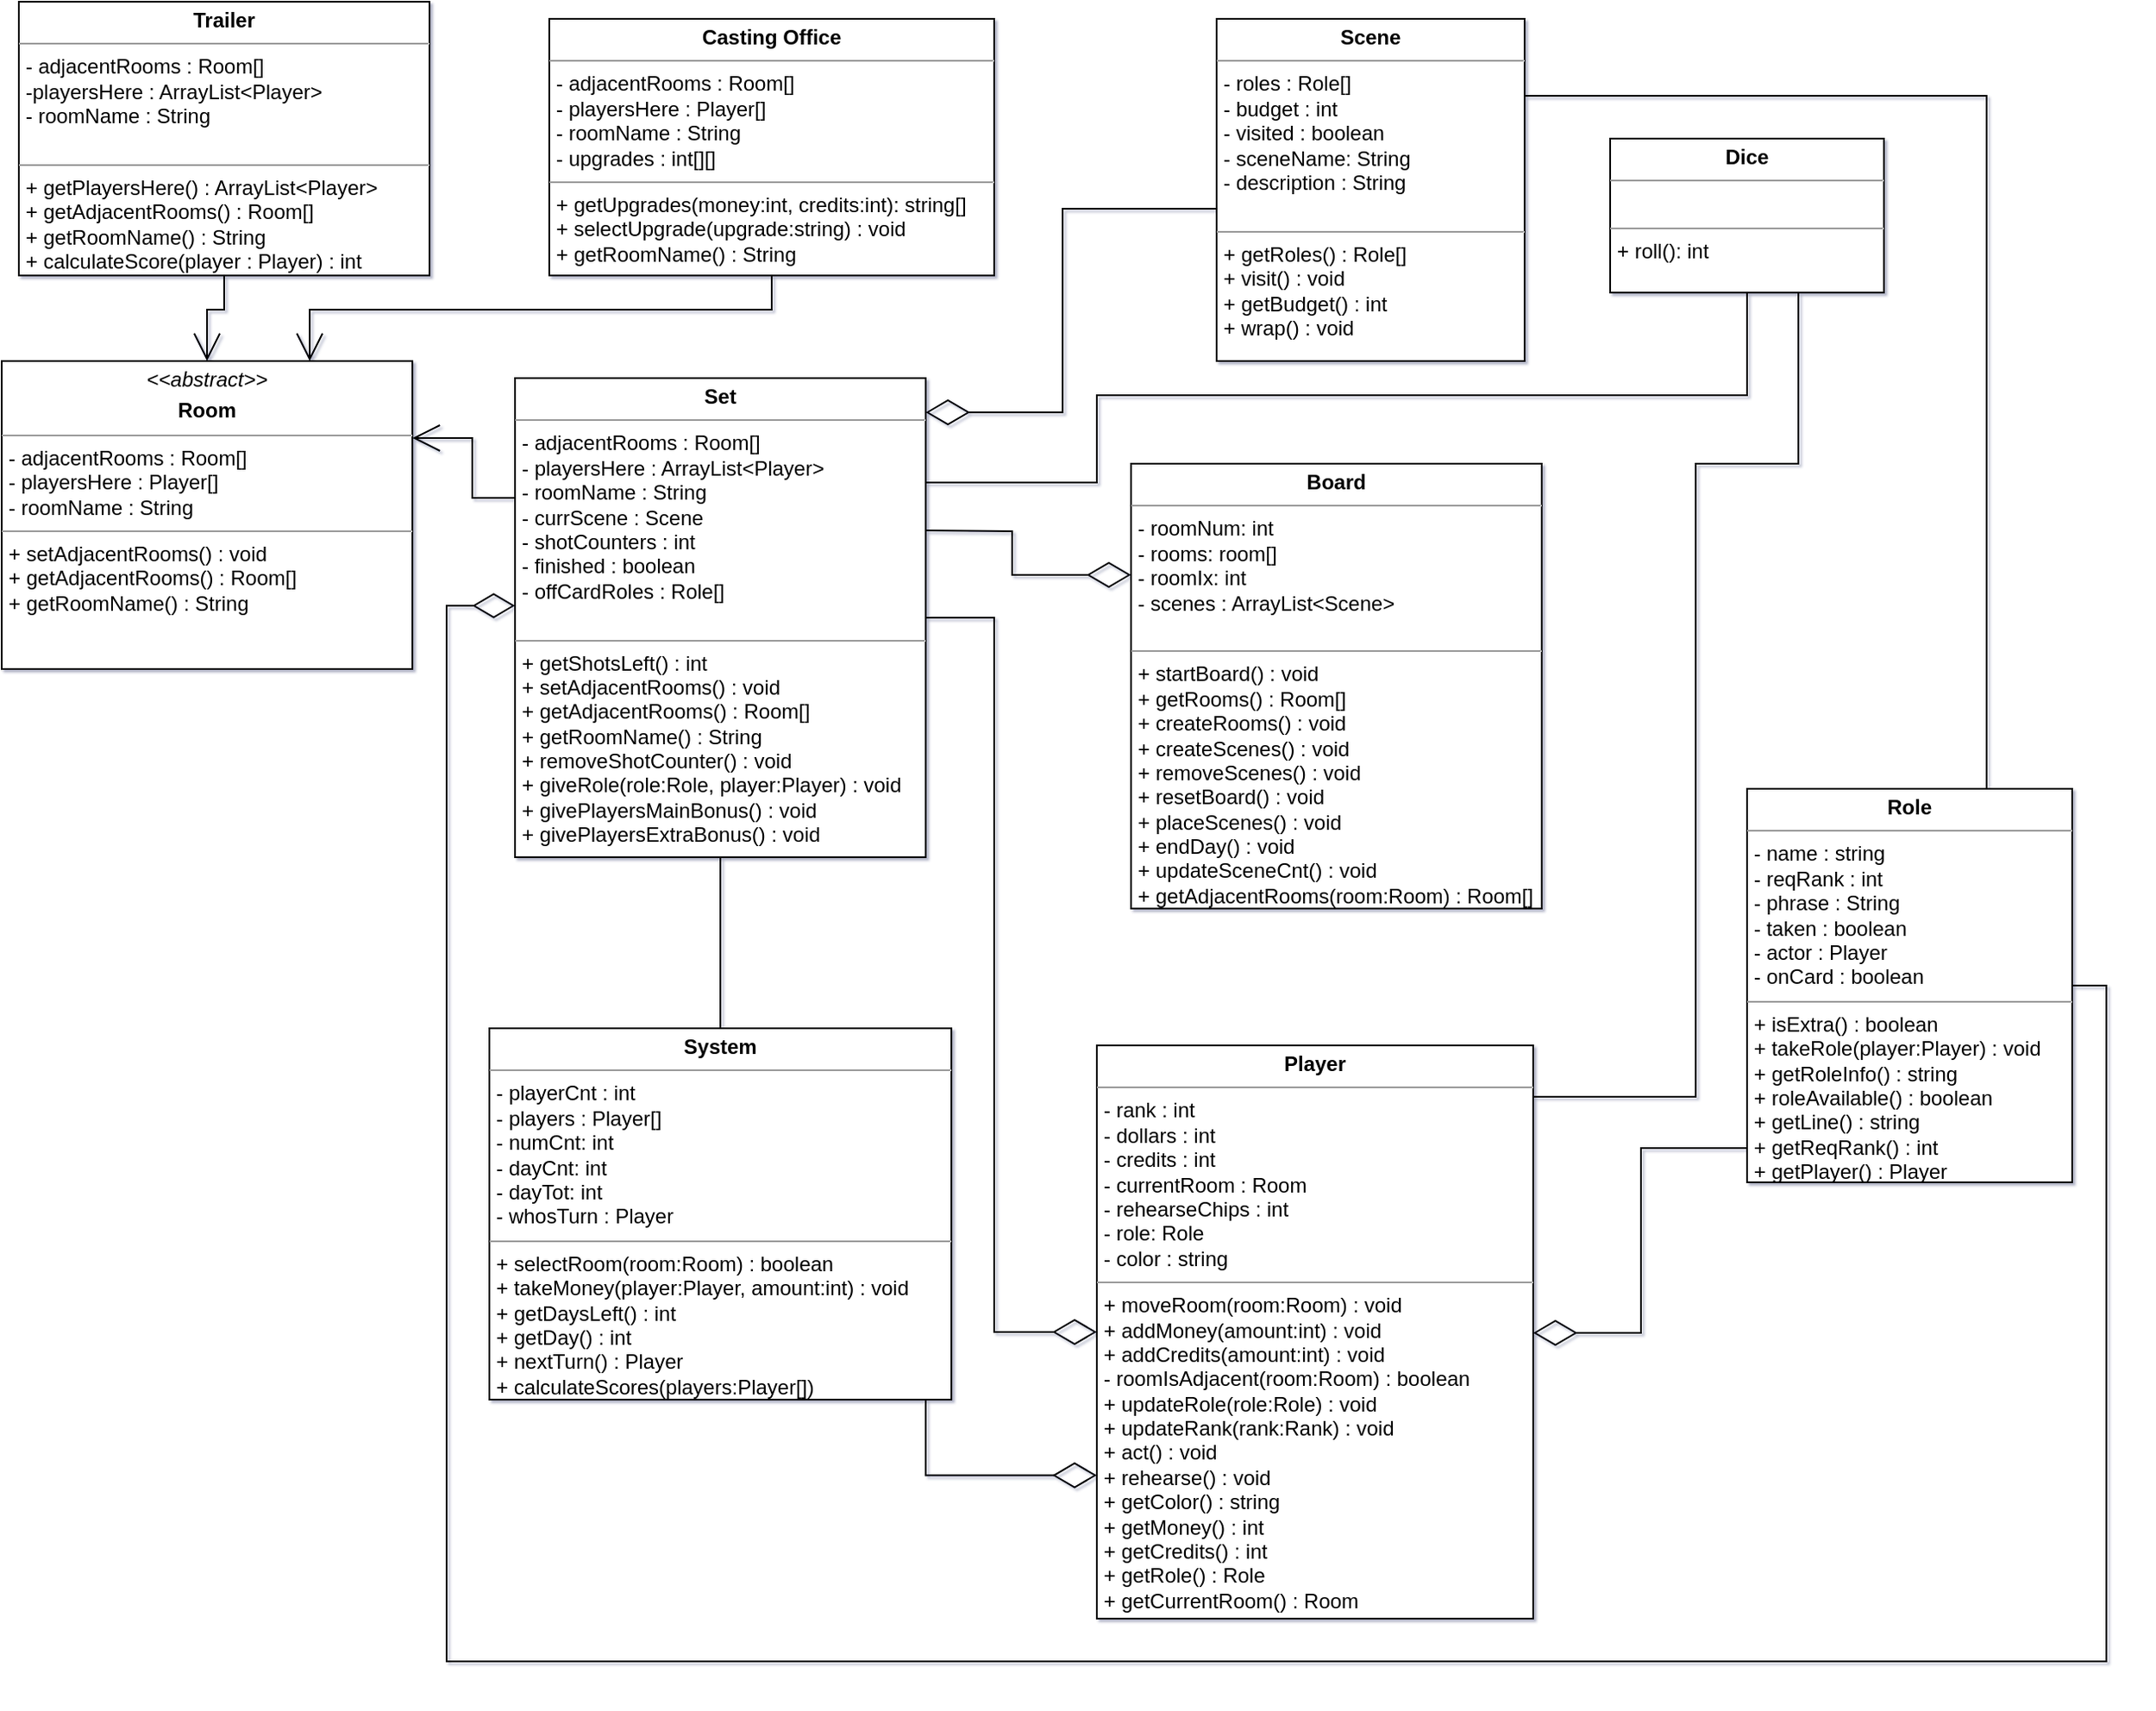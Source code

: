 <mxfile version="10.6.7"><diagram id="fVTvQZVJanAwaT8dFzyd" name="Page-1"><mxGraphModel dx="1899" dy="1118" grid="1" gridSize="10" guides="1" tooltips="1" connect="1" arrows="1" fold="1" page="0" pageScale="1" pageWidth="850" pageHeight="1100" background="none" math="0" shadow="1"><root><mxCell id="0"/><mxCell id="1" parent="0"/><mxCell id="-_RDKnGKgNZBvPyS0_JO-11" style="edgeStyle=orthogonalEdgeStyle;rounded=0;orthogonalLoop=1;jettySize=auto;html=1;exitX=0.5;exitY=1;exitDx=0;exitDy=0;entryX=0.996;entryY=0.045;entryDx=0;entryDy=0;entryPerimeter=0;startArrow=none;startFill=0;endArrow=none;endFill=0;endSize=13;" parent="1" source="Oh5qe5PW7aSq9GqOu3Y6-1" target="Oh5qe5PW7aSq9GqOu3Y6-4" edge="1"><mxGeometry relative="1" as="geometry"><Array as="points"><mxPoint x="540" y="-30"/><mxPoint x="480" y="-30"/><mxPoint x="480" y="340"/><mxPoint x="384" y="340"/></Array></mxGeometry></mxCell><mxCell id="Oh5qe5PW7aSq9GqOu3Y6-1" value="&lt;p style=&quot;margin: 0px ; margin-top: 4px ; text-align: center&quot;&gt;&lt;b&gt;Dice&lt;/b&gt;&lt;/p&gt;&lt;hr size=&quot;1&quot;&gt;&lt;p style=&quot;margin: 0px ; margin-left: 4px&quot;&gt;&lt;br&gt;&lt;/p&gt;&lt;hr size=&quot;1&quot;&gt;&lt;p style=&quot;margin: 0px ; margin-left: 4px&quot;&gt;+ roll(): int&lt;/p&gt;" style="verticalAlign=top;align=left;overflow=fill;fontSize=12;fontFamily=Helvetica;html=1;" parent="1" vertex="1"><mxGeometry x="430" y="-220" width="160" height="90" as="geometry"/></mxCell><mxCell id="Oh5qe5PW7aSq9GqOu3Y6-4" value="&lt;p style=&quot;margin: 0px ; margin-top: 4px ; text-align: center&quot;&gt;&lt;b&gt;Player&lt;/b&gt;&lt;/p&gt;&lt;hr size=&quot;1&quot;&gt;&lt;p style=&quot;margin: 0px ; margin-left: 4px&quot;&gt;- rank : int&lt;/p&gt;&lt;p style=&quot;margin: 0px ; margin-left: 4px&quot;&gt;- dollars : int&lt;/p&gt;&lt;p style=&quot;margin: 0px ; margin-left: 4px&quot;&gt;- credits : int&lt;/p&gt;&lt;p style=&quot;margin: 0px ; margin-left: 4px&quot;&gt;- currentRoom : Room&lt;/p&gt;&lt;p style=&quot;margin: 0px ; margin-left: 4px&quot;&gt;- rehearseChips : int&lt;/p&gt;&lt;p style=&quot;margin: 0px ; margin-left: 4px&quot;&gt;- role: Role&lt;/p&gt;&lt;p style=&quot;margin: 0px ; margin-left: 4px&quot;&gt;- color : string&lt;/p&gt;&lt;hr size=&quot;1&quot;&gt;&lt;p style=&quot;margin: 0px ; margin-left: 4px&quot;&gt;+ moveRoom(room:Room) : void&lt;/p&gt;&lt;p style=&quot;margin: 0px ; margin-left: 4px&quot;&gt;+ addMoney(amount:int) : void&lt;/p&gt;&lt;p style=&quot;margin: 0px ; margin-left: 4px&quot;&gt;+ addCredits(amount:int) : void&lt;br&gt;&lt;/p&gt;&lt;p style=&quot;margin: 0px ; margin-left: 4px&quot;&gt;- roomIsAdjacent(room:Room) : boolean&lt;/p&gt;&lt;p style=&quot;margin: 0px ; margin-left: 4px&quot;&gt;+ updateRole(role:Role) : void&lt;/p&gt;&lt;p style=&quot;margin: 0px ; margin-left: 4px&quot;&gt;+ updateRank(rank:Rank) : void&lt;/p&gt;&lt;p style=&quot;margin: 0px ; margin-left: 4px&quot;&gt;+ act() : void&lt;/p&gt;&lt;p style=&quot;margin: 0px ; margin-left: 4px&quot;&gt;+ rehearse() : void&lt;/p&gt;&lt;p style=&quot;margin: 0px ; margin-left: 4px&quot;&gt;+ getColor() : string&lt;/p&gt;&lt;p style=&quot;margin: 0px ; margin-left: 4px&quot;&gt;+ getMoney() : int&lt;/p&gt;&lt;p style=&quot;margin: 0px ; margin-left: 4px&quot;&gt;+ getCredits() : int&lt;/p&gt;&lt;p style=&quot;margin: 0px ; margin-left: 4px&quot;&gt;+ getRole() : Role&lt;/p&gt;&lt;p style=&quot;margin: 0px ; margin-left: 4px&quot;&gt;+ getCurrentRoom() : Room&lt;/p&gt;" style="verticalAlign=top;align=left;overflow=fill;fontSize=12;fontFamily=Helvetica;html=1;" parent="1" vertex="1"><mxGeometry x="130" y="310" width="255" height="335" as="geometry"/></mxCell><mxCell id="-_RDKnGKgNZBvPyS0_JO-5" style="edgeStyle=orthogonalEdgeStyle;rounded=0;orthogonalLoop=1;jettySize=auto;html=1;exitX=0;exitY=0.25;exitDx=0;exitDy=0;startArrow=diamondThin;startFill=0;endArrow=none;endFill=0;endSize=26;startSize=23;" parent="1" source="4h0PjpklvI_O5xGhgY6Q-2" edge="1"><mxGeometry relative="1" as="geometry"><mxPoint x="30" y="9" as="targetPoint"/></mxGeometry></mxCell><mxCell id="4h0PjpklvI_O5xGhgY6Q-2" value="&lt;p style=&quot;margin: 0px ; margin-top: 4px ; text-align: center&quot;&gt;&lt;b&gt;Board&lt;/b&gt;&lt;/p&gt;&lt;hr size=&quot;1&quot;&gt;&lt;p style=&quot;margin: 0px ; margin-left: 4px&quot;&gt;- roomNum: int&lt;/p&gt;&lt;p style=&quot;margin: 0px ; margin-left: 4px&quot;&gt;- rooms: room[]&lt;/p&gt;&lt;p style=&quot;margin: 0px ; margin-left: 4px&quot;&gt;- roomIx: int&lt;/p&gt;&lt;p style=&quot;margin: 0px ; margin-left: 4px&quot;&gt;- scenes : ArrayList&amp;lt;Scene&amp;gt;&lt;/p&gt;&lt;br&gt;&lt;hr size=&quot;1&quot;&gt;&lt;p style=&quot;margin: 0px ; margin-left: 4px&quot;&gt;+ startBoard() : void&lt;/p&gt;&lt;p style=&quot;margin: 0px ; margin-left: 4px&quot;&gt;+ getRooms() : Room[]&lt;/p&gt;&lt;p style=&quot;margin: 0px ; margin-left: 4px&quot;&gt;+ createRooms() : void&lt;/p&gt;&lt;p style=&quot;margin: 0px ; margin-left: 4px&quot;&gt;+ createScenes() : void&lt;/p&gt;&lt;p style=&quot;margin: 0px 0px 0px 4px&quot;&gt;+ removeScenes() : void&lt;/p&gt;&lt;p style=&quot;margin: 0px 0px 0px 4px&quot;&gt;+ resetBoard() : void&lt;/p&gt;&lt;p style=&quot;margin: 0px 0px 0px 4px&quot;&gt;+ placeScenes() : void&lt;/p&gt;&lt;p style=&quot;margin: 0px 0px 0px 4px&quot;&gt;&lt;span&gt;+ endDay() : void&lt;/span&gt;&lt;/p&gt;&lt;p style=&quot;margin: 0px 0px 0px 4px&quot;&gt;&lt;span&gt;+ updateSceneCnt() : void&lt;/span&gt;&lt;/p&gt;&lt;p style=&quot;margin: 0px 0px 0px 4px&quot;&gt;&lt;span&gt;+ getAdjacentRooms(room:Room) : Room[]&lt;/span&gt;&lt;/p&gt;&lt;p style=&quot;margin: 0px 0px 0px 4px&quot;&gt;&lt;br&gt;&lt;/p&gt;&lt;p&gt;&lt;br&gt;&lt;/p&gt;" style="verticalAlign=top;align=left;overflow=fill;fontSize=12;fontFamily=Helvetica;html=1;" parent="1" vertex="1"><mxGeometry x="150" y="-30" width="240" height="260" as="geometry"/></mxCell><mxCell id="jvkmlrlGC_k6huS0A-HS-1" style="edgeStyle=orthogonalEdgeStyle;rounded=0;orthogonalLoop=1;jettySize=auto;html=1;exitX=0.5;exitY=0;exitDx=0;exitDy=0;endArrow=none;endFill=0;" parent="1" source="4h0PjpklvI_O5xGhgY6Q-3" target="TUsEnVeMYbCECbRptGAs-1" edge="1"><mxGeometry relative="1" as="geometry"/></mxCell><mxCell id="-_RDKnGKgNZBvPyS0_JO-12" style="edgeStyle=orthogonalEdgeStyle;rounded=0;orthogonalLoop=1;jettySize=auto;html=1;startArrow=none;startFill=0;endArrow=diamondThin;endFill=0;endSize=23;entryX=0;entryY=0.75;entryDx=0;entryDy=0;startSize=9;" parent="1" source="4h0PjpklvI_O5xGhgY6Q-3" target="Oh5qe5PW7aSq9GqOu3Y6-4" edge="1"><mxGeometry relative="1" as="geometry"><mxPoint x="120" y="561" as="targetPoint"/><Array as="points"><mxPoint x="30" y="561"/></Array></mxGeometry></mxCell><mxCell id="4h0PjpklvI_O5xGhgY6Q-3" value="&lt;p style=&quot;margin: 0px ; margin-top: 4px ; text-align: center&quot;&gt;&lt;b&gt;System&lt;/b&gt;&lt;/p&gt;&lt;hr size=&quot;1&quot;&gt;&lt;p style=&quot;margin: 0px ; margin-left: 4px&quot;&gt;- playerCnt : int&lt;/p&gt;&lt;p style=&quot;margin: 0px ; margin-left: 4px&quot;&gt;- players : Player[]&lt;/p&gt;&lt;p style=&quot;margin: 0px ; margin-left: 4px&quot;&gt;- numCnt: int&lt;/p&gt;&lt;p style=&quot;margin: 0px ; margin-left: 4px&quot;&gt;- dayCnt: int&lt;/p&gt;&lt;p style=&quot;margin: 0px ; margin-left: 4px&quot;&gt;- dayTot: int&lt;/p&gt;&lt;p style=&quot;margin: 0px ; margin-left: 4px&quot;&gt;- whosTurn : Player&lt;/p&gt;&lt;hr size=&quot;1&quot;&gt;&lt;p style=&quot;margin: 0px ; margin-left: 4px&quot;&gt;+ selectRoom(room:Room) : boolean&lt;/p&gt;&lt;p style=&quot;margin: 0px ; margin-left: 4px&quot;&gt;+ takeMoney(player:Player, amount:int) : void&lt;/p&gt;&lt;p style=&quot;margin: 0px ; margin-left: 4px&quot;&gt;+ getDaysLeft() : int&lt;/p&gt;&lt;p style=&quot;margin: 0px ; margin-left: 4px&quot;&gt;+ getDay() : int&lt;/p&gt;&lt;p style=&quot;margin: 0px ; margin-left: 4px&quot;&gt;+ nextTurn() : Player&lt;/p&gt;&lt;p style=&quot;margin: 0px ; margin-left: 4px&quot;&gt;+ calculateScores(players:Player[])&lt;/p&gt;" style="verticalAlign=top;align=left;overflow=fill;fontSize=12;fontFamily=Helvetica;html=1;" parent="1" vertex="1"><mxGeometry x="-225" y="300" width="270" height="217" as="geometry"/></mxCell><mxCell id="-_RDKnGKgNZBvPyS0_JO-3" style="edgeStyle=orthogonalEdgeStyle;rounded=0;orthogonalLoop=1;jettySize=auto;html=1;exitX=1;exitY=0.5;exitDx=0;exitDy=0;entryX=0;entryY=0.5;entryDx=0;entryDy=0;startArrow=none;startFill=0;endArrow=diamondThin;endFill=0;endSize=23;" parent="1" source="TUsEnVeMYbCECbRptGAs-1" target="Oh5qe5PW7aSq9GqOu3Y6-4" edge="1"><mxGeometry relative="1" as="geometry"/></mxCell><mxCell id="-_RDKnGKgNZBvPyS0_JO-6" style="edgeStyle=orthogonalEdgeStyle;rounded=0;orthogonalLoop=1;jettySize=auto;html=1;exitX=1;exitY=0.25;exitDx=0;exitDy=0;entryX=0.5;entryY=1;entryDx=0;entryDy=0;startArrow=none;startFill=0;endArrow=none;endFill=0;endSize=20;" parent="1" source="TUsEnVeMYbCECbRptGAs-1" target="Oh5qe5PW7aSq9GqOu3Y6-1" edge="1"><mxGeometry relative="1" as="geometry"><Array as="points"><mxPoint x="130" y="-19"/><mxPoint x="130" y="-70"/><mxPoint x="510" y="-70"/><mxPoint x="510" y="-130"/></Array></mxGeometry></mxCell><mxCell id="-_RDKnGKgNZBvPyS0_JO-10" style="edgeStyle=orthogonalEdgeStyle;rounded=0;orthogonalLoop=1;jettySize=auto;html=1;startArrow=diamondThin;startFill=0;endArrow=none;endFill=0;endSize=14;entryX=0.002;entryY=0.617;entryDx=0;entryDy=0;entryPerimeter=0;startSize=23;" parent="1" source="TUsEnVeMYbCECbRptGAs-1" target="jvkmlrlGC_k6huS0A-HS-3" edge="1"><mxGeometry relative="1" as="geometry"><mxPoint x="190" y="-177" as="targetPoint"/><Array as="points"><mxPoint x="110" y="-60"/><mxPoint x="110" y="-179"/></Array></mxGeometry></mxCell><mxCell id="-_RDKnGKgNZBvPyS0_JO-15" style="edgeStyle=orthogonalEdgeStyle;rounded=0;orthogonalLoop=1;jettySize=auto;html=1;entryX=1;entryY=0.5;entryDx=0;entryDy=0;startArrow=diamondThin;startFill=0;endArrow=none;endFill=0;endSize=19;strokeWidth=1;startSize=22;" parent="1" source="TUsEnVeMYbCECbRptGAs-1" target="jvkmlrlGC_k6huS0A-HS-4" edge="1"><mxGeometry relative="1" as="geometry"><Array as="points"><mxPoint x="-250" y="53"/><mxPoint x="-250" y="670"/><mxPoint x="720" y="670"/><mxPoint x="720" y="275"/></Array></mxGeometry></mxCell><mxCell id="vtt0sT-a_qPKqWchwf0A-4" style="edgeStyle=orthogonalEdgeStyle;rounded=0;orthogonalLoop=1;jettySize=auto;html=1;exitX=0;exitY=0.25;exitDx=0;exitDy=0;entryX=1;entryY=0.25;entryDx=0;entryDy=0;strokeWidth=1;endSize=14;endArrow=open;endFill=0;" parent="1" source="TUsEnVeMYbCECbRptGAs-1" target="vtt0sT-a_qPKqWchwf0A-1" edge="1"><mxGeometry relative="1" as="geometry"/></mxCell><mxCell id="TUsEnVeMYbCECbRptGAs-1" value="&lt;p style=&quot;margin: 0px ; margin-top: 4px ; text-align: center&quot;&gt;&lt;b&gt;Set&lt;/b&gt;&lt;/p&gt;&lt;hr size=&quot;1&quot;&gt;&lt;p style=&quot;margin: 0px ; margin-left: 4px&quot;&gt;- adjacentRooms : Room[]&lt;/p&gt;&lt;p style=&quot;margin: 0px ; margin-left: 4px&quot;&gt;- playersHere : ArrayList&amp;lt;Player&amp;gt;&lt;/p&gt;&lt;p style=&quot;margin: 0px ; margin-left: 4px&quot;&gt;- roomName : String&lt;/p&gt;&lt;p style=&quot;margin: 0px ; margin-left: 4px&quot;&gt;- currScene : Scene&lt;/p&gt;&lt;p style=&quot;margin: 0px ; margin-left: 4px&quot;&gt;&lt;span&gt;- shotCounters : int&lt;/span&gt;&lt;br&gt;&lt;/p&gt;&lt;p style=&quot;margin: 0px ; margin-left: 4px&quot;&gt;- finished : boolean&lt;/p&gt;&lt;p style=&quot;margin: 0px ; margin-left: 4px&quot;&gt;- offCardRoles : Role[]&lt;/p&gt;&lt;p style=&quot;margin: 0px ; margin-left: 4px&quot;&gt;&lt;br&gt;&lt;/p&gt;&lt;hr size=&quot;1&quot;&gt;&lt;p style=&quot;margin: 0px ; margin-left: 4px&quot;&gt;&lt;span&gt;+ getShotsLeft() : int&lt;/span&gt;&lt;br&gt;&lt;/p&gt;&lt;p style=&quot;margin: 0px ; margin-left: 4px&quot;&gt;+ setAdjacentRooms() : void&lt;/p&gt;&lt;p style=&quot;margin: 0px ; margin-left: 4px&quot;&gt;+ getAdjacentRooms() : Room[]&lt;/p&gt;&lt;p style=&quot;margin: 0px ; margin-left: 4px&quot;&gt;+ getRoomName() : String&lt;/p&gt;&lt;p style=&quot;margin: 0px ; margin-left: 4px&quot;&gt;+ removeShotCounter() : void&lt;/p&gt;&lt;p style=&quot;margin: 0px ; margin-left: 4px&quot;&gt;+ giveRole(role:Role, player:Player) : void&lt;/p&gt;&lt;p style=&quot;margin: 0px ; margin-left: 4px&quot;&gt;+ givePlayersMainBonus() : void&lt;/p&gt;&lt;p style=&quot;margin: 0px ; margin-left: 4px&quot;&gt;+ givePlayersExtraBonus() : void&lt;/p&gt;" style="verticalAlign=top;align=left;overflow=fill;fontSize=12;fontFamily=Helvetica;html=1;" parent="1" vertex="1"><mxGeometry x="-210" y="-80" width="240" height="280" as="geometry"/></mxCell><mxCell id="-_RDKnGKgNZBvPyS0_JO-7" style="edgeStyle=orthogonalEdgeStyle;rounded=0;orthogonalLoop=1;jettySize=auto;html=1;entryX=0.75;entryY=0;entryDx=0;entryDy=0;startArrow=none;startFill=0;endArrow=open;endFill=0;endSize=14;" parent="1" source="qErPJ1Qao0m9i1sgsm8N-1" target="vtt0sT-a_qPKqWchwf0A-1" edge="1"><mxGeometry relative="1" as="geometry"><Array as="points"><mxPoint x="-60" y="-120"/><mxPoint x="-330" y="-120"/></Array></mxGeometry></mxCell><mxCell id="qErPJ1Qao0m9i1sgsm8N-1" value="&lt;p style=&quot;margin: 0px ; margin-top: 4px ; text-align: center&quot;&gt;&lt;b&gt;Casting Office&lt;/b&gt;&lt;/p&gt;&lt;hr size=&quot;1&quot;&gt;&lt;p style=&quot;margin: 0px ; margin-left: 4px&quot;&gt;&lt;span&gt;- adjacentRooms : Room[]&lt;/span&gt;&lt;br&gt;&lt;/p&gt;&lt;p style=&quot;margin: 0px ; margin-left: 4px&quot;&gt;- playersHere : Player[]&lt;/p&gt;&lt;p style=&quot;margin: 0px ; margin-left: 4px&quot;&gt;- roomName : String&lt;/p&gt;&lt;p style=&quot;margin: 0px ; margin-left: 4px&quot;&gt;- upgrades : int[][]&lt;/p&gt;&lt;hr size=&quot;1&quot;&gt;&lt;p style=&quot;margin: 0px ; margin-left: 4px&quot;&gt;+ getUpgrades(money:int, credits:int): string[]&lt;/p&gt;&lt;p style=&quot;margin: 0px ; margin-left: 4px&quot;&gt;+ selectUpgrade(upgrade:string) : void&lt;/p&gt;&lt;p style=&quot;margin: 0px ; margin-left: 4px&quot;&gt;+ getRoomName() : String&lt;/p&gt;" style="verticalAlign=top;align=left;overflow=fill;fontSize=12;fontFamily=Helvetica;html=1;" parent="1" vertex="1"><mxGeometry x="-190" y="-290" width="260" height="150" as="geometry"/></mxCell><mxCell id="jvkmlrlGC_k6huS0A-HS-3" value="&lt;p style=&quot;margin: 0px ; margin-top: 4px ; text-align: center&quot;&gt;&lt;b&gt;Scene&lt;/b&gt;&lt;/p&gt;&lt;hr size=&quot;1&quot;&gt;&lt;p style=&quot;margin: 0px ; margin-left: 4px&quot;&gt;- roles : Role[]&lt;/p&gt;&lt;p style=&quot;margin: 0px ; margin-left: 4px&quot;&gt;- budget : int&lt;/p&gt;&lt;p style=&quot;margin: 0px ; margin-left: 4px&quot;&gt;- visited : boolean&lt;/p&gt;&lt;p style=&quot;margin: 0px ; margin-left: 4px&quot;&gt;- sceneName: String&lt;/p&gt;&lt;p style=&quot;margin: 0px ; margin-left: 4px&quot;&gt;- description : String&lt;/p&gt;&lt;p style=&quot;margin: 0px ; margin-left: 4px&quot;&gt;&lt;br&gt;&lt;/p&gt;&lt;hr size=&quot;1&quot;&gt;&lt;p style=&quot;margin: 0px ; margin-left: 4px&quot;&gt;+ getRoles() : Role[]&lt;/p&gt;&lt;p style=&quot;margin: 0px ; margin-left: 4px&quot;&gt;+ visit() : void&lt;/p&gt;&lt;p style=&quot;margin: 0px ; margin-left: 4px&quot;&gt;+ getBudget() : int&lt;/p&gt;&lt;p style=&quot;margin: 0px ; margin-left: 4px&quot;&gt;+ wrap() : void&lt;/p&gt;&lt;p style=&quot;margin: 0px ; margin-left: 4px&quot;&gt;&lt;br&gt;&lt;/p&gt;" style="verticalAlign=top;align=left;overflow=fill;fontSize=12;fontFamily=Helvetica;html=1;" parent="1" vertex="1"><mxGeometry x="200" y="-290" width="180" height="200" as="geometry"/></mxCell><mxCell id="-_RDKnGKgNZBvPyS0_JO-14" style="edgeStyle=orthogonalEdgeStyle;rounded=0;orthogonalLoop=1;jettySize=auto;html=1;entryX=1;entryY=0.25;entryDx=0;entryDy=0;startArrow=none;startFill=0;endArrow=none;endFill=0;endSize=13;" parent="1" source="jvkmlrlGC_k6huS0A-HS-4" target="jvkmlrlGC_k6huS0A-HS-3" edge="1"><mxGeometry relative="1" as="geometry"><Array as="points"><mxPoint x="650" y="-245"/></Array></mxGeometry></mxCell><mxCell id="MUYyh56bBL0pDzH3x22O-2" style="edgeStyle=orthogonalEdgeStyle;rounded=0;orthogonalLoop=1;jettySize=auto;html=1;startArrow=none;startFill=0;endArrow=diamondThin;endFill=0;endSize=23;" parent="1" source="jvkmlrlGC_k6huS0A-HS-4" target="Oh5qe5PW7aSq9GqOu3Y6-4" edge="1"><mxGeometry relative="1" as="geometry"><Array as="points"><mxPoint x="448" y="370"/><mxPoint x="448" y="478"/></Array></mxGeometry></mxCell><mxCell id="jvkmlrlGC_k6huS0A-HS-4" value="&lt;p style=&quot;margin: 0px ; margin-top: 4px ; text-align: center&quot;&gt;&lt;b&gt;Role&lt;/b&gt;&lt;/p&gt;&lt;hr size=&quot;1&quot;&gt;&lt;p style=&quot;margin: 0px ; margin-left: 4px&quot;&gt;- name : string&lt;/p&gt;&lt;p style=&quot;margin: 0px ; margin-left: 4px&quot;&gt;- reqRank : int&lt;/p&gt;&lt;p style=&quot;margin: 0px ; margin-left: 4px&quot;&gt;- phrase : String&lt;/p&gt;&lt;p style=&quot;margin: 0px ; margin-left: 4px&quot;&gt;- taken : boolean&lt;/p&gt;&lt;p style=&quot;margin: 0px ; margin-left: 4px&quot;&gt;- actor : Player&lt;/p&gt;&lt;p style=&quot;margin: 0px ; margin-left: 4px&quot;&gt;- onCard : boolean&lt;/p&gt;&lt;hr size=&quot;1&quot;&gt;&lt;p style=&quot;margin: 0px ; margin-left: 4px&quot;&gt;+ isExtra() : boolean&lt;/p&gt;&lt;p style=&quot;margin: 0px ; margin-left: 4px&quot;&gt;+ takeRole(player:Player) : void&lt;/p&gt;&lt;p style=&quot;margin: 0px ; margin-left: 4px&quot;&gt;+ getRoleInfo() : string&lt;/p&gt;&lt;p style=&quot;margin: 0px ; margin-left: 4px&quot;&gt;+ roleAvailable() : boolean&lt;/p&gt;&lt;p style=&quot;margin: 0px ; margin-left: 4px&quot;&gt;+ getLine() : string&lt;/p&gt;&lt;p style=&quot;margin: 0px ; margin-left: 4px&quot;&gt;+ getReqRank() : int&lt;/p&gt;&lt;p style=&quot;margin: 0px ; margin-left: 4px&quot;&gt;+ getPlayer() : Player&lt;/p&gt;" style="verticalAlign=top;align=left;overflow=fill;fontSize=12;fontFamily=Helvetica;html=1;" parent="1" vertex="1"><mxGeometry x="510" y="160" width="190" height="230" as="geometry"/></mxCell><mxCell id="vtt0sT-a_qPKqWchwf0A-1" value="&lt;p style=&quot;margin: 0px ; margin-top: 4px ; text-align: center&quot;&gt;&lt;i&gt;&amp;lt;&amp;lt;abstract&amp;gt;&amp;gt;&lt;/i&gt;&lt;/p&gt;&lt;p style=&quot;margin: 0px ; margin-top: 4px ; text-align: center&quot;&gt;&lt;b&gt;Room&lt;/b&gt;&lt;/p&gt;&lt;hr size=&quot;1&quot;&gt;&lt;p style=&quot;margin: 0px ; margin-left: 4px&quot;&gt;&lt;span&gt;- adjacentRooms : Room[]&lt;/span&gt;&lt;br&gt;&lt;/p&gt;&lt;p style=&quot;margin: 0px ; margin-left: 4px&quot;&gt;- playersHere : Player[]&lt;/p&gt;&lt;p style=&quot;margin: 0px ; margin-left: 4px&quot;&gt;- roomName : String&lt;/p&gt;&lt;hr size=&quot;1&quot;&gt;&lt;p style=&quot;margin: 0px ; margin-left: 4px&quot;&gt;&lt;span&gt;+ setAdjacentRooms() : void&lt;/span&gt;&lt;br&gt;&lt;/p&gt;&lt;p style=&quot;margin: 0px ; margin-left: 4px&quot;&gt;+ getAdjacentRooms() : Room[]&lt;/p&gt;&lt;p style=&quot;margin: 0px ; margin-left: 4px&quot;&gt;+ getRoomName() : String&lt;/p&gt;&lt;p style=&quot;margin: 0px ; margin-left: 4px&quot;&gt;&lt;br&gt;&lt;/p&gt;" style="verticalAlign=top;align=left;overflow=fill;fontSize=12;fontFamily=Helvetica;html=1;" parent="1" vertex="1"><mxGeometry x="-510" y="-90" width="240" height="180" as="geometry"/></mxCell><mxCell id="nHm1e1pMq1fWcGyHNHRQ-7" style="edgeStyle=orthogonalEdgeStyle;rounded=0;orthogonalLoop=1;jettySize=auto;html=1;exitX=0.5;exitY=1;exitDx=0;exitDy=0;endArrow=open;endFill=0;endSize=14;" parent="1" source="vtt0sT-a_qPKqWchwf0A-2" target="vtt0sT-a_qPKqWchwf0A-1" edge="1"><mxGeometry relative="1" as="geometry"/></mxCell><mxCell id="vtt0sT-a_qPKqWchwf0A-2" value="&lt;p style=&quot;margin: 0px ; margin-top: 4px ; text-align: center&quot;&gt;&lt;b&gt;Trailer&lt;/b&gt;&lt;/p&gt;&lt;hr size=&quot;1&quot;&gt;&lt;p style=&quot;margin: 0px ; margin-left: 4px&quot;&gt;&lt;span&gt;- adjacentRooms : Room[]&lt;/span&gt;&lt;br&gt;&lt;/p&gt;&lt;p style=&quot;margin: 0px ; margin-left: 4px&quot;&gt;-playersHere : ArrayList&amp;lt;Player&amp;gt;&lt;/p&gt;&lt;p style=&quot;margin: 0px ; margin-left: 4px&quot;&gt;- roomName : String&lt;/p&gt;&lt;p style=&quot;margin: 0px ; margin-left: 4px&quot;&gt;&lt;br&gt;&lt;/p&gt;&lt;hr size=&quot;1&quot;&gt;&lt;p style=&quot;margin: 0px ; margin-left: 4px&quot;&gt;&lt;span&gt;+ getPlayersHere() : ArrayList&amp;lt;Player&amp;gt;&lt;/span&gt;&lt;/p&gt;&lt;p style=&quot;margin: 0px ; margin-left: 4px&quot;&gt;+ getAdjacentRooms() : Room[]&lt;/p&gt;&lt;p style=&quot;margin: 0px ; margin-left: 4px&quot;&gt;+ getRoomName() : String&lt;/p&gt;&lt;p style=&quot;margin: 0px ; margin-left: 4px&quot;&gt;+ calculateScore(player : Player) : int&lt;/p&gt;" style="verticalAlign=top;align=left;overflow=fill;fontSize=12;fontFamily=Helvetica;html=1;" parent="1" vertex="1"><mxGeometry x="-500" y="-300" width="240" height="160" as="geometry"/></mxCell></root></mxGraphModel></diagram></mxfile>